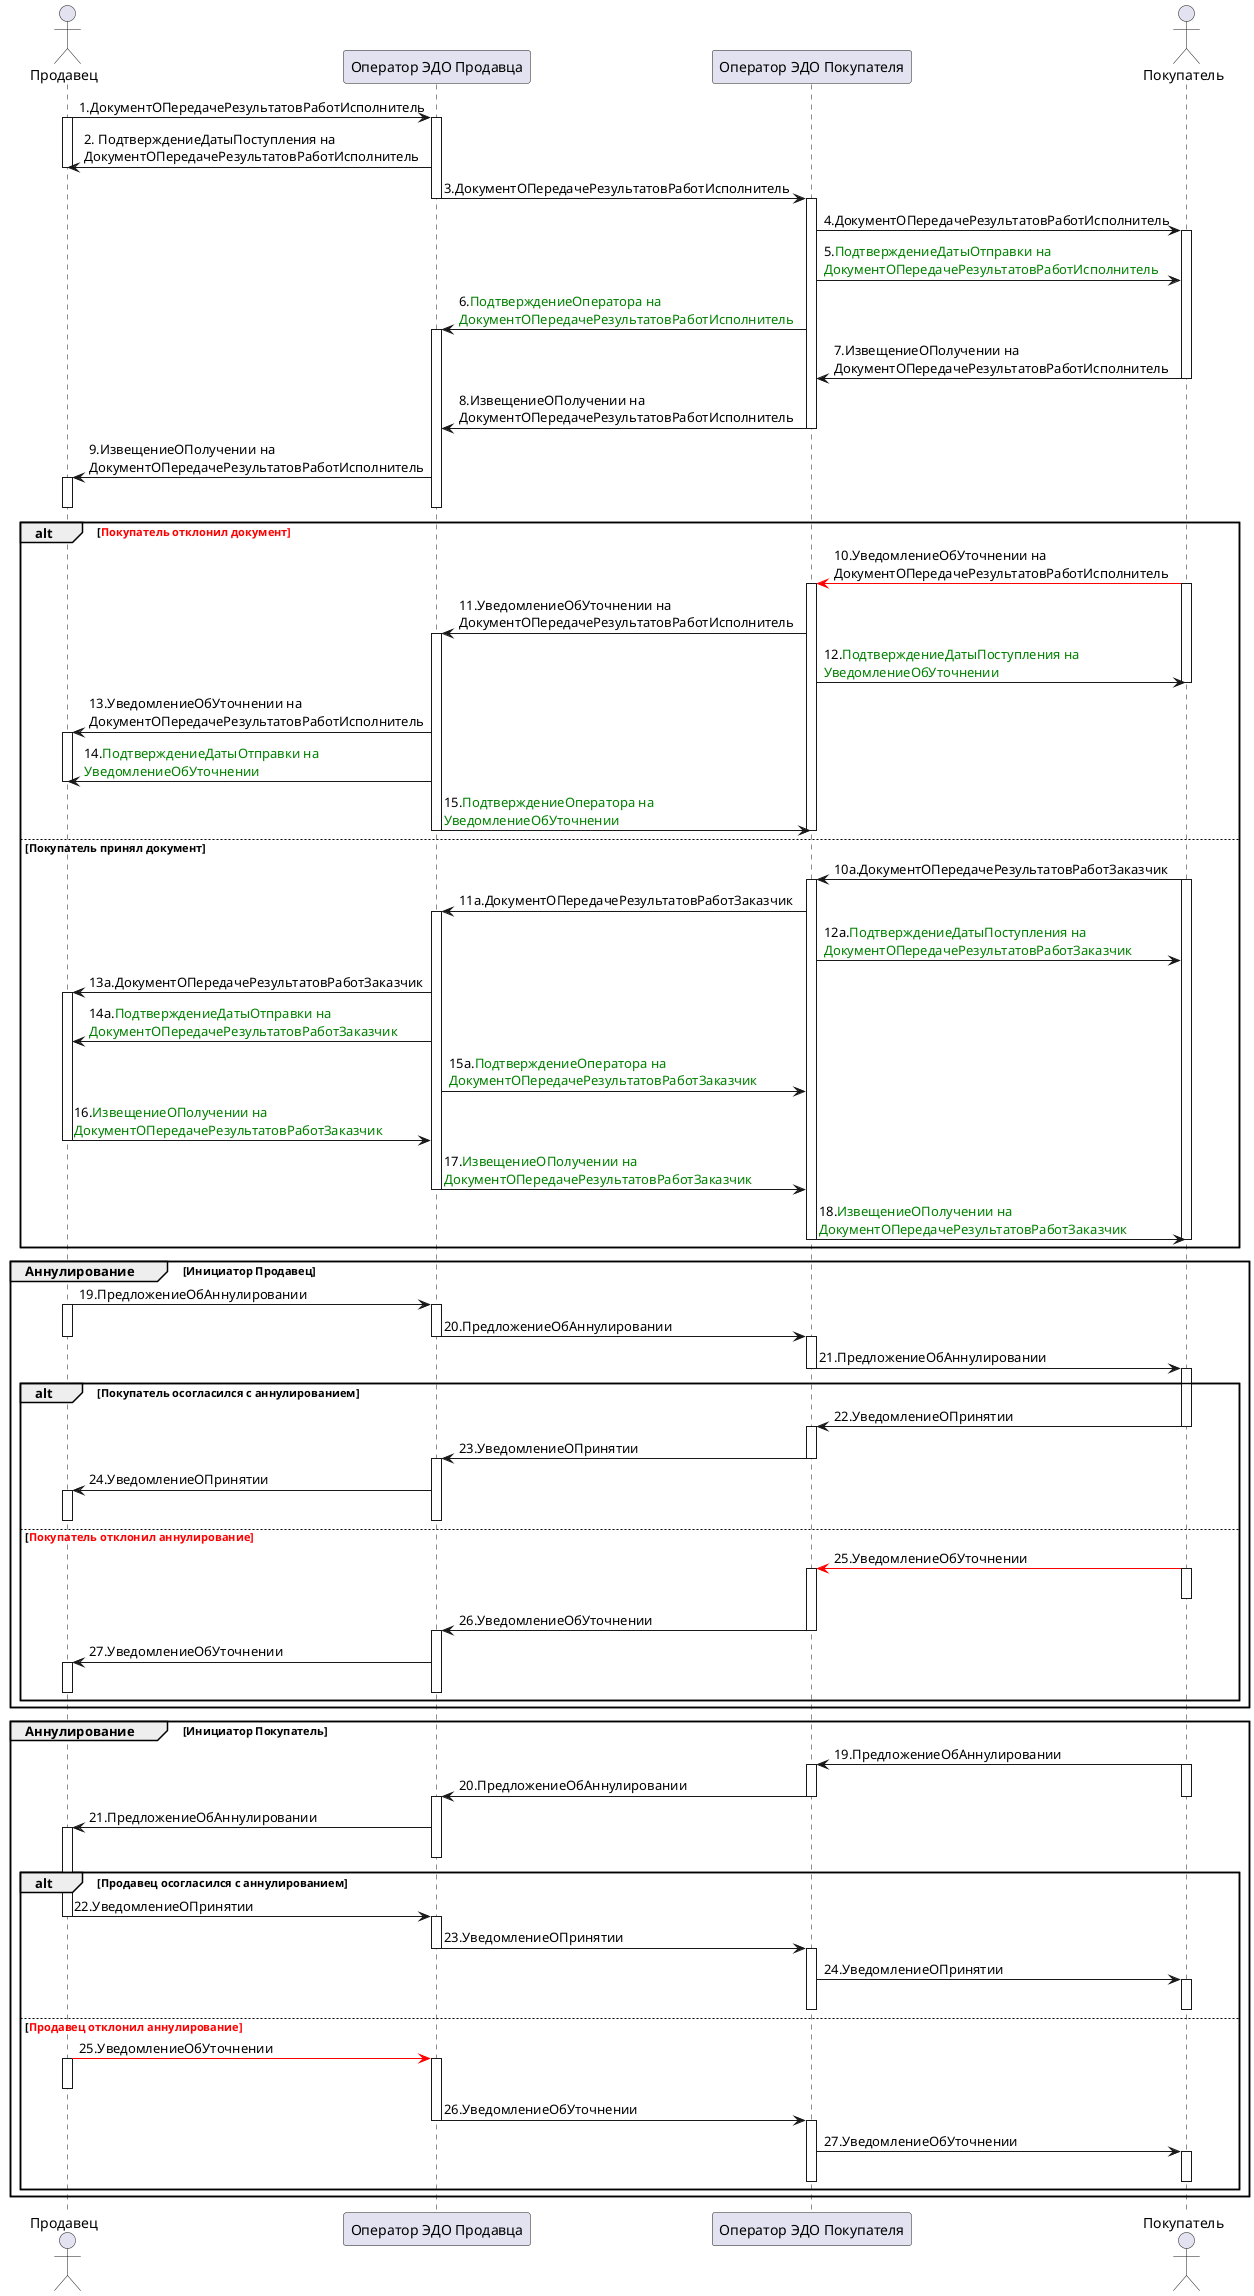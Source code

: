 @startuml Оператор.Акт ДО 25
actor "Продавец" as user
participant "Оператор ЭДО Продавца" as prod
participant "Оператор ЭДО Покупателя" as pok
actor "Покупатель" as user1
!$Т1 = "ДокументОПередачеРезультатовРаботИсполнитель"
!$Т2 = "ДокументОПередачеРезультатовРаботЗаказчик"
!$ПДП = "ПодтверждениеДатыПоступления"
!$ПДО = "ПодтверждениеДатыОтправки"
!$ПДОО = "ПодтверждениеОператора"
!$ИОП = "ИзвещениеОПолучении"
!$УОУ = "УведомлениеОбУточнении"
!$ПОА = "ПредложениеОбАннулировании"
!$УОП = "УведомлениеОПринятии"
   user -> prod: 1.$Т1
   activate user
   activate prod 
   prod  -> user: 2. $ПДП на\n$Т1
  deactivate user
  prod -> pok: 3.$Т1
  deactivate prod
  activate pok 
  pok -> user1: 4.$Т1
  activate user1 
  pok -> user1: 5.<font color=green>$ПДО на\n<font color=green>$Т1
  pok -> prod: 6.<font color=green>$ПДОО на\n<font color=green>$Т1 
  activate prod 
  user1 -> pok: 7.$ИОП на\n$Т1 
  deactivate user1
  pok -> prod: 8.$ИОП на\n$Т1 
  deactivate pok
  prod -> user: 9.$ИОП на\n$Т1 
  activate user 
  deactivate user
  deactivate prod
   alt <font color=Red>Покупатель отклонил документ
     user1  -[#red]> pok: 10.$УОУ на\n$Т1 
     activate user1
     activate pok
     pok -> prod: 11.$УОУ на\n$Т1
     activate prod 
     pok -> user1: 12.<font color=green>$ПДП на\n<font color=green>$УОУ 
     deactivate user1
     prod -> user: 13.$УОУ на\n$Т1 
     activate user
     prod -> user: 14.<font color=green>$ПДО на\n<font color=green>$УОУ 
     deactivate user
     prod -> pok: 15.<font color=green>$ПДОО на\n<font color=green>$УОУ 
   deactivate prod
   deactivate pok
 else Покупатель принял документ
     user1  -> pok: 10а.$Т2
     activate user1
     activate pok
     pok -> prod: 11а.$Т2
     activate prod 
     pok -> user1: 12а.<font color=green>$ПДП на\n<font color=green>$Т2
     prod -> user: 13а.$Т2 
     activate user
     prod -> user: 14а.<font color=green>$ПДО на\n<font color=green>$Т2 
     prod -> pok: 15а.<font color=green>$ПДОО на\n<font color=green>$Т2 
     user -> prod: 16.<font color=green>$ИОП на\n<font color=green>$Т2
     deactivate user
     prod -> pok: 17.<font color=green>$ИОП на\n<font color=green>$Т2
     deactivate prod
     pok -> user1: 18.<font color=green>$ИОП на\n<font color=green>$Т2
    deactivate pok
   deactivate user1
   end
   group Аннулирование [Инициатор Продавец]
   user -> prod: 19.$ПОА
    activate user
    activate prod
   prod -> pok: 20.$ПОА
   deactivate user
  activate pok
  deactivate prod
   pok -> user1: 21.$ПОА
  deactivate pok
  activate user1
  alt Покупатель осогласился с аннулированием
  user1 -> pok: 22.$УОП
  deactivate user1
  activate pok
  pok -> prod: 23.$УОП
  deactivate pok
  activate prod
  prod -> user: 24.$УОП
  activate user
  deactivate prod
  deactivate user
  else <font color=Red>Покупатель отклонил аннулирование
  user1 -[#red]> pok: 25.$УОУ
  activate user1
  deactivate user1
  activate pok
  pok -> prod: 26.$УОУ
  deactivate pok
  activate prod
  prod -> user: 27.$УОУ
  activate user
  deactivate prod
  deactivate user
  end
  end
  group Аннулирование [Инициатор Покупатель]
   user1 -> pok: 19.$ПОА
    activate user1
    activate pok
   pok -> prod: 20.$ПОА
   deactivate user1
  activate prod
  deactivate pok
   prod -> user: 21.$ПОА
   activate user
  deactivate prod
  alt Продавец осогласился с аннулированием
  user -> prod: 22.$УОП
  deactivate user
   activate prod
  prod -> pok: 23.$УОП
  deactivate prod
  activate pok
  pok -> user1: 24.$УОП
  activate user1
  deactivate pok
  deactivate user1
  else <font color=Red>Продавец отклонил аннулирование
  user -[#red]> prod: 25.$УОУ
  activate user
  deactivate user
  activate prod
  prod -> pok: 26.$УОУ
  deactivate prod
  activate pok
  pok -> user1: 27.$УОУ
  activate user1
  deactivate pok
  deactivate user1
  end
  end
@enduml